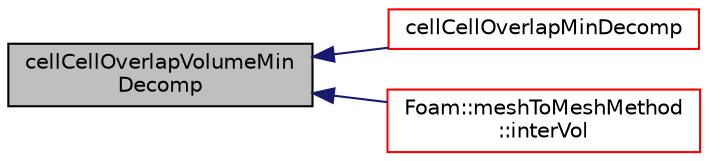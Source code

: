 digraph "cellCellOverlapVolumeMinDecomp"
{
  bgcolor="transparent";
  edge [fontname="Helvetica",fontsize="10",labelfontname="Helvetica",labelfontsize="10"];
  node [fontname="Helvetica",fontsize="10",shape=record];
  rankdir="LR";
  Node1 [label="cellCellOverlapVolumeMin\lDecomp",height=0.2,width=0.4,color="black", fillcolor="grey75", style="filled", fontcolor="black"];
  Node1 -> Node2 [dir="back",color="midnightblue",fontsize="10",style="solid",fontname="Helvetica"];
  Node2 [label="cellCellOverlapMinDecomp",height=0.2,width=0.4,color="red",URL="$a02573.html#ad7d2fcd3e6fe707b574ad52fecb2b319",tooltip="Return true if olverlap volume is greater than threshold. "];
  Node1 -> Node3 [dir="back",color="midnightblue",fontsize="10",style="solid",fontname="Helvetica"];
  Node3 [label="Foam::meshToMeshMethod\l::interVol",height=0.2,width=0.4,color="red",URL="$a01477.html#a912fa2507286525ce5b6492f45694147",tooltip="Return the intersection volume between two cells. "];
}
